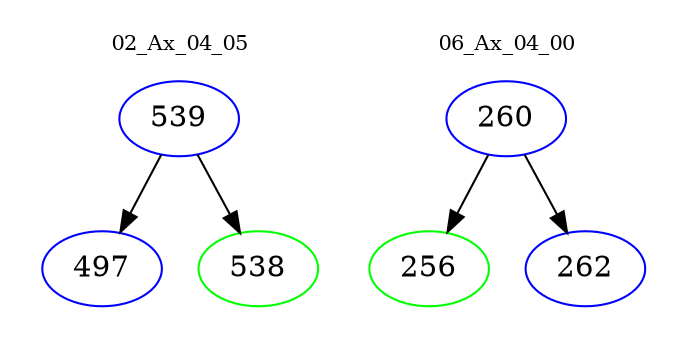 digraph{
subgraph cluster_0 {
color = white
label = "02_Ax_04_05";
fontsize=10;
T0_539 [label="539", color="blue"]
T0_539 -> T0_497 [color="black"]
T0_497 [label="497", color="blue"]
T0_539 -> T0_538 [color="black"]
T0_538 [label="538", color="green"]
}
subgraph cluster_1 {
color = white
label = "06_Ax_04_00";
fontsize=10;
T1_260 [label="260", color="blue"]
T1_260 -> T1_256 [color="black"]
T1_256 [label="256", color="green"]
T1_260 -> T1_262 [color="black"]
T1_262 [label="262", color="blue"]
}
}
